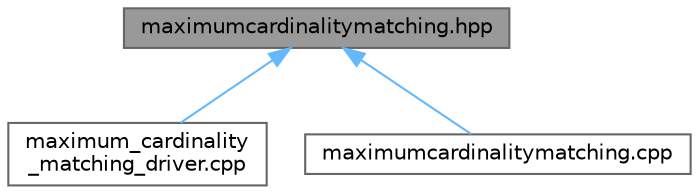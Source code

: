 digraph "maximumcardinalitymatching.hpp"
{
 // LATEX_PDF_SIZE
  bgcolor="transparent";
  edge [fontname=Helvetica,fontsize=10,labelfontname=Helvetica,labelfontsize=10];
  node [fontname=Helvetica,fontsize=10,shape=box,height=0.2,width=0.4];
  Node1 [id="Node000001",label="maximumcardinalitymatching.hpp",height=0.2,width=0.4,color="gray40", fillcolor="grey60", style="filled", fontcolor="black",tooltip=" "];
  Node1 -> Node2 [id="edge1_Node000001_Node000002",dir="back",color="steelblue1",style="solid",tooltip=" "];
  Node2 [id="Node000002",label="maximum_cardinality\l_matching_driver.cpp",height=0.2,width=0.4,color="grey40", fillcolor="white", style="filled",URL="$maximum__cardinality__matching__driver_8cpp.html",tooltip=" "];
  Node1 -> Node3 [id="edge2_Node000001_Node000003",dir="back",color="steelblue1",style="solid",tooltip=" "];
  Node3 [id="Node000003",label="maximumcardinalitymatching.cpp",height=0.2,width=0.4,color="grey40", fillcolor="white", style="filled",URL="$maximumcardinalitymatching_8cpp.html",tooltip=" "];
}
